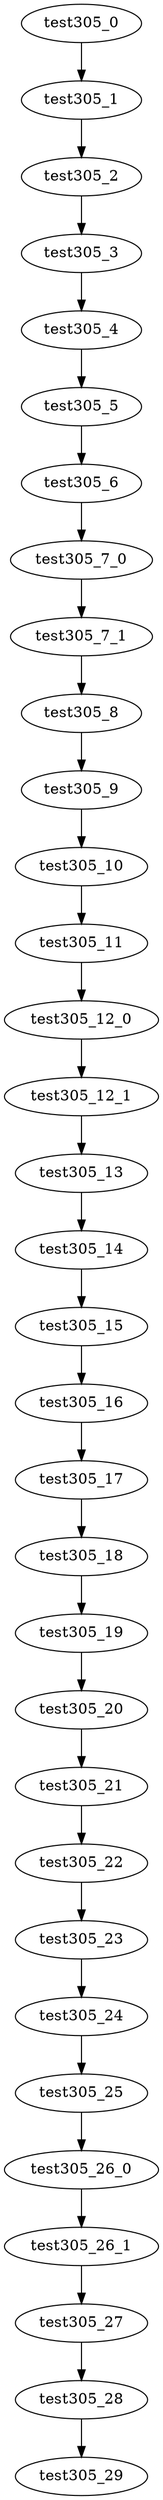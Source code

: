 digraph G {
test305_0->test305_1;
test305_1->test305_2;
test305_2->test305_3;
test305_3->test305_4;
test305_4->test305_5;
test305_5->test305_6;
test305_6->test305_7_0;
test305_7_0->test305_7_1;
test305_7_1->test305_8;
test305_8->test305_9;
test305_9->test305_10;
test305_10->test305_11;
test305_11->test305_12_0;
test305_12_0->test305_12_1;
test305_12_1->test305_13;
test305_13->test305_14;
test305_14->test305_15;
test305_15->test305_16;
test305_16->test305_17;
test305_17->test305_18;
test305_18->test305_19;
test305_19->test305_20;
test305_20->test305_21;
test305_21->test305_22;
test305_22->test305_23;
test305_23->test305_24;
test305_24->test305_25;
test305_25->test305_26_0;
test305_26_0->test305_26_1;
test305_26_1->test305_27;
test305_27->test305_28;
test305_28->test305_29;

}
